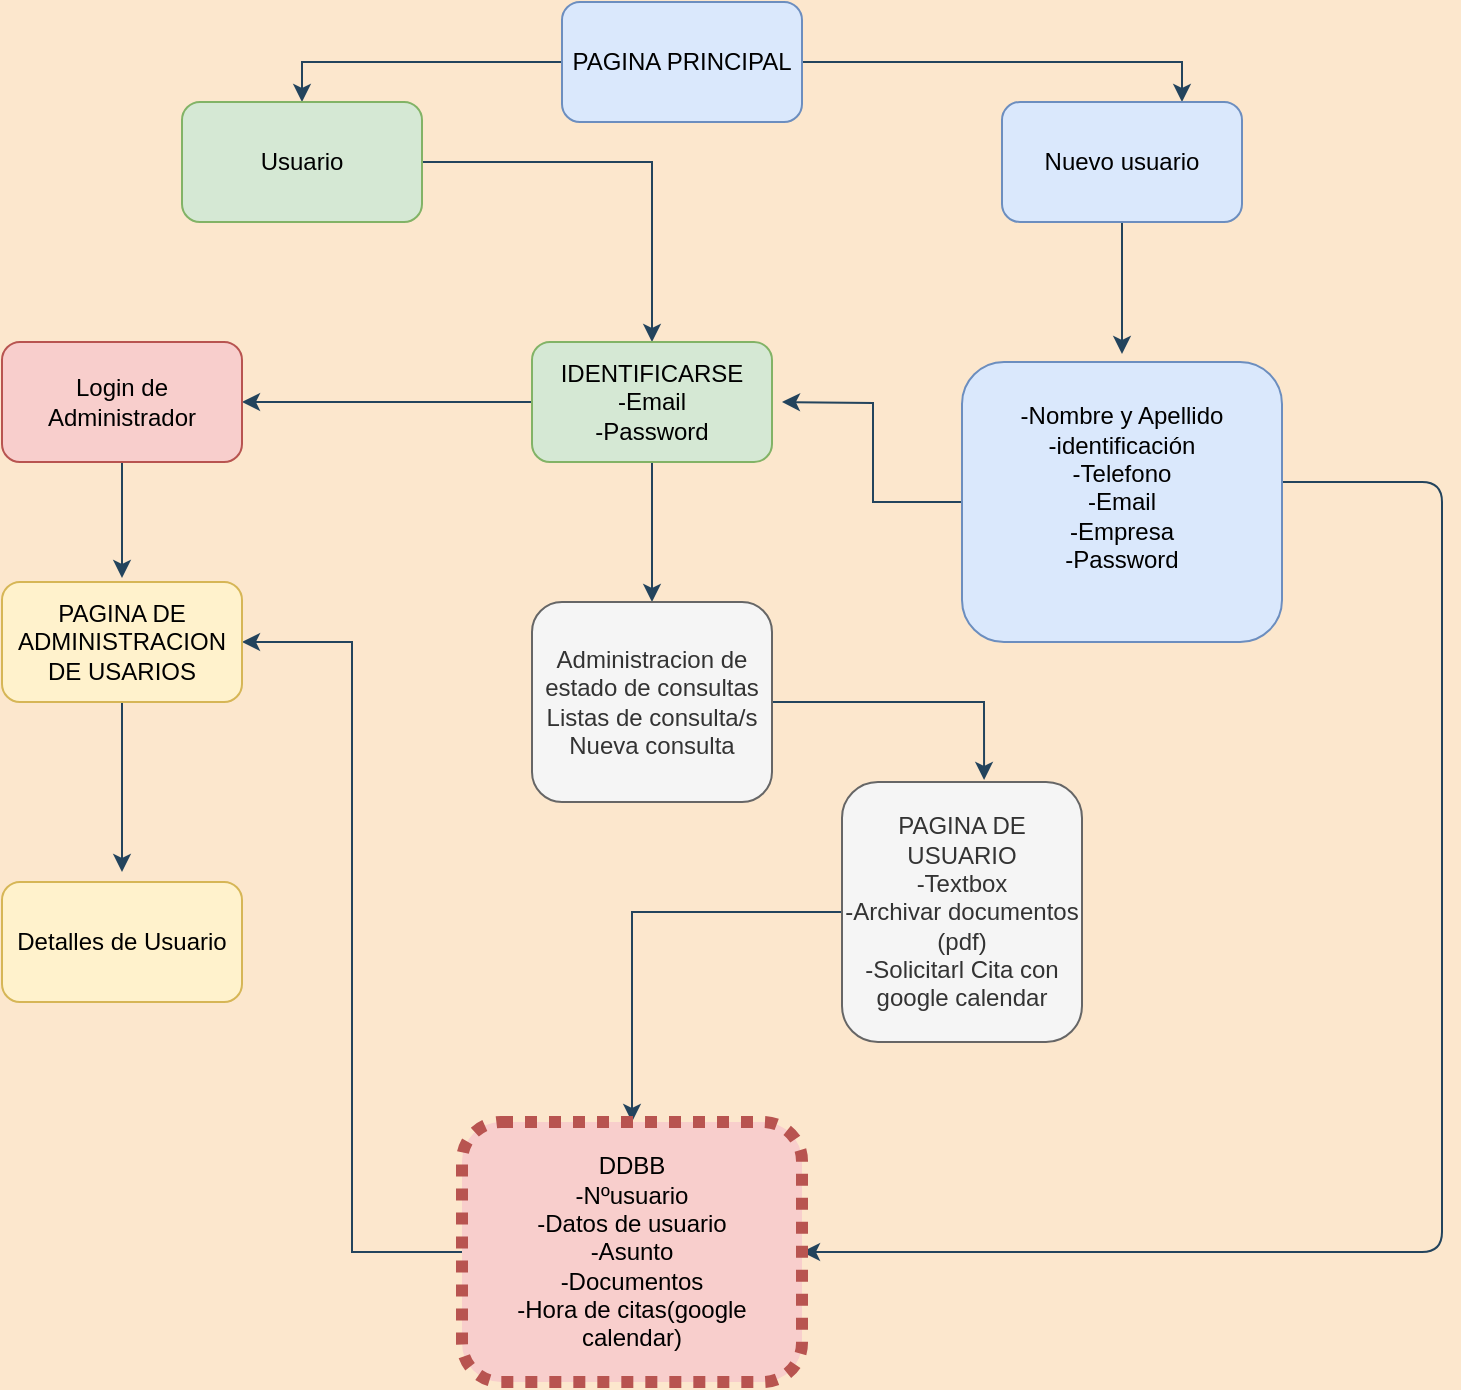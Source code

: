 <mxfile version="14.6.13" type="device"><diagram id="R2lEEEUBdFMjLlhIrx00" name="Page-1"><mxGraphModel dx="1422" dy="646" grid="1" gridSize="10" guides="1" tooltips="1" connect="1" arrows="1" fold="1" page="1" pageScale="1" pageWidth="850" pageHeight="1100" background="#FCE7CD" math="0" shadow="0" extFonts="Permanent Marker^https://fonts.googleapis.com/css?family=Permanent+Marker"><root><mxCell id="0"/><mxCell id="1" parent="0"/><mxCell id="rC8jIYKuhAbsYsvRJZod-5" style="edgeStyle=orthogonalEdgeStyle;rounded=0;orthogonalLoop=1;jettySize=auto;html=1;entryX=0.75;entryY=0;entryDx=0;entryDy=0;labelBackgroundColor=#FCE7CD;strokeColor=#23445D;" edge="1" parent="1" source="nfEGKdTSYb7Sx8FhhOKl-23" target="nfEGKdTSYb7Sx8FhhOKl-24"><mxGeometry relative="1" as="geometry"/></mxCell><mxCell id="rC8jIYKuhAbsYsvRJZod-9" style="edgeStyle=orthogonalEdgeStyle;rounded=0;orthogonalLoop=1;jettySize=auto;html=1;entryX=0.5;entryY=0;entryDx=0;entryDy=0;labelBackgroundColor=#FCE7CD;strokeColor=#23445D;" edge="1" parent="1" source="nfEGKdTSYb7Sx8FhhOKl-23" target="nfEGKdTSYb7Sx8FhhOKl-25"><mxGeometry relative="1" as="geometry"/></mxCell><mxCell id="nfEGKdTSYb7Sx8FhhOKl-23" value="PAGINA PRINCIPAL" style="rounded=1;whiteSpace=wrap;html=1;fillColor=#dae8fc;strokeColor=#6c8ebf;" parent="1" vertex="1"><mxGeometry x="380" y="10" width="120" height="60" as="geometry"/></mxCell><mxCell id="rC8jIYKuhAbsYsvRJZod-6" style="edgeStyle=orthogonalEdgeStyle;rounded=0;orthogonalLoop=1;jettySize=auto;html=1;labelBackgroundColor=#FCE7CD;strokeColor=#23445D;" edge="1" parent="1" source="nfEGKdTSYb7Sx8FhhOKl-24"><mxGeometry relative="1" as="geometry"><mxPoint x="660" y="186" as="targetPoint"/><Array as="points"><mxPoint x="660" y="170"/><mxPoint x="660" y="170"/></Array></mxGeometry></mxCell><mxCell id="nfEGKdTSYb7Sx8FhhOKl-24" value="Nuevo usuario" style="rounded=1;whiteSpace=wrap;html=1;fillColor=#dae8fc;strokeColor=#6c8ebf;" parent="1" vertex="1"><mxGeometry x="600" y="60" width="120" height="60" as="geometry"/></mxCell><mxCell id="rC8jIYKuhAbsYsvRJZod-10" style="edgeStyle=orthogonalEdgeStyle;rounded=0;orthogonalLoop=1;jettySize=auto;html=1;entryX=0.5;entryY=0;entryDx=0;entryDy=0;labelBackgroundColor=#FCE7CD;strokeColor=#23445D;" edge="1" parent="1" source="nfEGKdTSYb7Sx8FhhOKl-25" target="nfEGKdTSYb7Sx8FhhOKl-29"><mxGeometry relative="1" as="geometry"/></mxCell><mxCell id="nfEGKdTSYb7Sx8FhhOKl-25" value="Usuario" style="rounded=1;whiteSpace=wrap;html=1;fillColor=#d5e8d4;strokeColor=#82b366;" parent="1" vertex="1"><mxGeometry x="190" y="60" width="120" height="60" as="geometry"/></mxCell><mxCell id="rC8jIYKuhAbsYsvRJZod-7" style="edgeStyle=orthogonalEdgeStyle;rounded=0;orthogonalLoop=1;jettySize=auto;html=1;labelBackgroundColor=#FCE7CD;strokeColor=#23445D;" edge="1" parent="1" source="nfEGKdTSYb7Sx8FhhOKl-26"><mxGeometry relative="1" as="geometry"><mxPoint x="490" y="210" as="targetPoint"/></mxGeometry></mxCell><mxCell id="rC8jIYKuhAbsYsvRJZod-8" style="edgeStyle=orthogonalEdgeStyle;rounded=1;orthogonalLoop=1;jettySize=auto;html=1;entryX=1;entryY=0.5;entryDx=0;entryDy=0;labelBackgroundColor=#FCE7CD;strokeColor=#23445D;" edge="1" parent="1" source="nfEGKdTSYb7Sx8FhhOKl-26" target="nfEGKdTSYb7Sx8FhhOKl-30"><mxGeometry relative="1" as="geometry"><Array as="points"><mxPoint x="820" y="250"/><mxPoint x="820" y="635"/></Array></mxGeometry></mxCell><mxCell id="nfEGKdTSYb7Sx8FhhOKl-26" value="&lt;div&gt;-Nombre y Apellido&lt;/div&gt;&lt;div&gt;-identificación&lt;/div&gt;&lt;div&gt;-Telefono&lt;/div&gt;&lt;div&gt;-Email&lt;/div&gt;&lt;div&gt;-Empresa&lt;/div&gt;&lt;div&gt;-Password&lt;br&gt;&lt;/div&gt;&lt;div&gt;&lt;br&gt;&lt;/div&gt;" style="rounded=1;whiteSpace=wrap;html=1;fillColor=#dae8fc;strokeColor=#6c8ebf;" parent="1" vertex="1"><mxGeometry x="580" y="190" width="160" height="140" as="geometry"/></mxCell><mxCell id="rC8jIYKuhAbsYsvRJZod-15" style="edgeStyle=orthogonalEdgeStyle;rounded=0;orthogonalLoop=1;jettySize=auto;html=1;labelBackgroundColor=#FCE7CD;strokeColor=#23445D;" edge="1" parent="1" source="nfEGKdTSYb7Sx8FhhOKl-27" target="nfEGKdTSYb7Sx8FhhOKl-30"><mxGeometry relative="1" as="geometry"/></mxCell><mxCell id="nfEGKdTSYb7Sx8FhhOKl-27" value="&lt;div&gt;PAGINA DE USUARIO&lt;br&gt;&lt;/div&gt;&lt;div&gt;-Textbox&lt;/div&gt;&lt;div&gt;-Archivar documentos (pdf)&lt;/div&gt;&lt;div&gt;-Solicitarl Cita con google calendar&lt;br&gt;&lt;/div&gt;" style="rounded=1;whiteSpace=wrap;html=1;fillColor=#f5f5f5;strokeColor=#666666;fontColor=#333333;" parent="1" vertex="1"><mxGeometry x="520" y="400" width="120" height="130" as="geometry"/></mxCell><mxCell id="rC8jIYKuhAbsYsvRJZod-12" style="edgeStyle=orthogonalEdgeStyle;rounded=0;orthogonalLoop=1;jettySize=auto;html=1;entryX=0.5;entryY=0;entryDx=0;entryDy=0;labelBackgroundColor=#FCE7CD;strokeColor=#23445D;" edge="1" parent="1" source="nfEGKdTSYb7Sx8FhhOKl-29" target="rC8jIYKuhAbsYsvRJZod-1"><mxGeometry relative="1" as="geometry"/></mxCell><mxCell id="rC8jIYKuhAbsYsvRJZod-17" style="edgeStyle=orthogonalEdgeStyle;rounded=0;orthogonalLoop=1;jettySize=auto;html=1;exitX=0;exitY=0.5;exitDx=0;exitDy=0;labelBackgroundColor=#FCE7CD;strokeColor=#23445D;" edge="1" parent="1" source="nfEGKdTSYb7Sx8FhhOKl-29" target="rC8jIYKuhAbsYsvRJZod-2"><mxGeometry relative="1" as="geometry"/></mxCell><mxCell id="nfEGKdTSYb7Sx8FhhOKl-29" value="&lt;div&gt;IDENTIFICARSE&lt;br&gt;&lt;/div&gt;&lt;div&gt;-Email&lt;/div&gt;&lt;div&gt;-Password&lt;br&gt;&lt;/div&gt;" style="rounded=1;whiteSpace=wrap;html=1;fillColor=#d5e8d4;strokeColor=#82b366;" parent="1" vertex="1"><mxGeometry x="365" y="180" width="120" height="60" as="geometry"/></mxCell><mxCell id="rC8jIYKuhAbsYsvRJZod-16" style="edgeStyle=orthogonalEdgeStyle;rounded=0;orthogonalLoop=1;jettySize=auto;html=1;entryX=1;entryY=0.5;entryDx=0;entryDy=0;labelBackgroundColor=#FCE7CD;strokeColor=#23445D;" edge="1" parent="1" source="nfEGKdTSYb7Sx8FhhOKl-30" target="UFPGuvzxfdbC-WICrcrR-4"><mxGeometry relative="1" as="geometry"/></mxCell><mxCell id="nfEGKdTSYb7Sx8FhhOKl-30" value="&lt;div&gt;DDBB&lt;br&gt;&lt;/div&gt;&lt;div&gt;-Nºusuario&lt;/div&gt;&lt;div&gt;-Datos de usuario&lt;br&gt;&lt;/div&gt;&lt;div&gt;-Asunto&lt;/div&gt;&lt;div&gt;-Documentos&lt;/div&gt;&lt;div&gt;-Hora de citas(google calendar)&lt;br&gt;&lt;/div&gt;" style="rounded=1;whiteSpace=wrap;html=1;fillColor=#f8cecc;strokeColor=#b85450;dashed=1;dashPattern=1 1;strokeWidth=6;" parent="1" vertex="1"><mxGeometry x="330" y="570" width="170" height="130" as="geometry"/></mxCell><mxCell id="UFPGuvzxfdbC-WICrcrR-6" style="edgeStyle=orthogonalEdgeStyle;rounded=0;orthogonalLoop=1;jettySize=auto;html=1;exitX=0.5;exitY=1;exitDx=0;exitDy=0;labelBackgroundColor=#FCE7CD;strokeColor=#23445D;" parent="1" source="UFPGuvzxfdbC-WICrcrR-4" edge="1"><mxGeometry relative="1" as="geometry"><mxPoint x="160" y="445" as="targetPoint"/></mxGeometry></mxCell><mxCell id="UFPGuvzxfdbC-WICrcrR-4" value="&lt;div&gt;PAGINA DE ADMINISTRACION &lt;br&gt;&lt;/div&gt;&lt;div&gt;DE USARIOS&lt;br&gt;&lt;/div&gt;" style="rounded=1;whiteSpace=wrap;html=1;fillColor=#fff2cc;strokeColor=#d6b656;" parent="1" vertex="1"><mxGeometry x="100" y="300" width="120" height="60" as="geometry"/></mxCell><mxCell id="UFPGuvzxfdbC-WICrcrR-7" value="Detalles de Usuario" style="rounded=1;whiteSpace=wrap;html=1;fillColor=#fff2cc;strokeColor=#d6b656;" parent="1" vertex="1"><mxGeometry x="100" y="450" width="120" height="60" as="geometry"/></mxCell><mxCell id="rC8jIYKuhAbsYsvRJZod-13" style="edgeStyle=orthogonalEdgeStyle;rounded=0;orthogonalLoop=1;jettySize=auto;html=1;entryX=0.592;entryY=-0.008;entryDx=0;entryDy=0;entryPerimeter=0;labelBackgroundColor=#FCE7CD;strokeColor=#23445D;" edge="1" parent="1" source="rC8jIYKuhAbsYsvRJZod-1" target="nfEGKdTSYb7Sx8FhhOKl-27"><mxGeometry relative="1" as="geometry"/></mxCell><mxCell id="rC8jIYKuhAbsYsvRJZod-1" value="&lt;div&gt;Administracion de estado de consultas&lt;/div&gt;&lt;div&gt;Listas de consulta/s&lt;/div&gt;&lt;div&gt;Nueva consulta&lt;br&gt;&lt;/div&gt;" style="rounded=1;whiteSpace=wrap;html=1;fillColor=#f5f5f5;strokeColor=#666666;fontColor=#333333;" vertex="1" parent="1"><mxGeometry x="365" y="310" width="120" height="100" as="geometry"/></mxCell><mxCell id="rC8jIYKuhAbsYsvRJZod-18" style="edgeStyle=orthogonalEdgeStyle;rounded=0;orthogonalLoop=1;jettySize=auto;html=1;exitX=0.5;exitY=1;exitDx=0;exitDy=0;labelBackgroundColor=#FCE7CD;strokeColor=#23445D;" edge="1" parent="1" source="rC8jIYKuhAbsYsvRJZod-2"><mxGeometry relative="1" as="geometry"><mxPoint x="160" y="298" as="targetPoint"/><Array as="points"><mxPoint x="160" y="298"/></Array></mxGeometry></mxCell><mxCell id="rC8jIYKuhAbsYsvRJZod-2" value="Login de Administrador" style="rounded=1;whiteSpace=wrap;html=1;fillColor=#f8cecc;strokeColor=#b85450;" vertex="1" parent="1"><mxGeometry x="100" y="180" width="120" height="60" as="geometry"/></mxCell></root></mxGraphModel></diagram></mxfile>